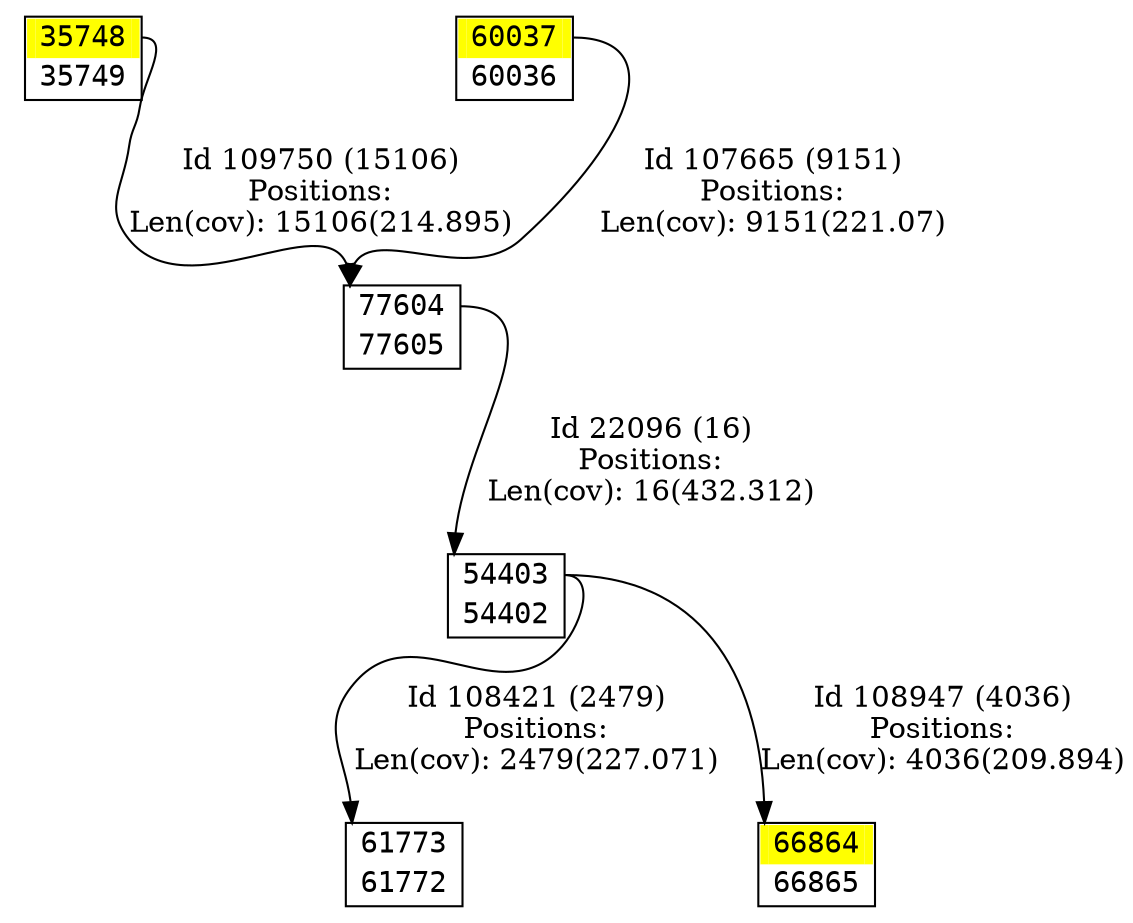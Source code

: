 digraph graph_picture {
node[fontname=<Courier> ,penwidth=<1.8> ,shape=<plaintext> ]
vertex_35748_35749[label=<<TABLE BORDER="1" CELLSPACING="0" >
<TR><TD BORDER="0" PORT = "port_35748_in" color="yellow" bgcolor="yellow" ></TD><TD BORDER="0" color="yellow" bgcolor="yellow" >35748</TD><TD BORDER="0" PORT = "port_35748_out" color="yellow" bgcolor="yellow" ></TD></TR>
<TR><TD BORDER="0" PORT = "port_35749_out" color="white" bgcolor="white" ></TD><TD BORDER="0" color="white" bgcolor="white" >35749</TD><TD BORDER="0" PORT = "port_35749_in" color="white" bgcolor="white" ></TD></TR>
</TABLE>> ,color=<black> ,URL=</vertex/35748.svg> ]
vertex_54402_54403[label=<<TABLE BORDER="1" CELLSPACING="0" >
<TR><TD BORDER="0" PORT = "port_54403_in" color="white" bgcolor="white" ></TD><TD BORDER="0" color="white" bgcolor="white" >54403</TD><TD BORDER="0" PORT = "port_54403_out" color="white" bgcolor="white" ></TD></TR>
<TR><TD BORDER="0" PORT = "port_54402_out" color="white" bgcolor="white" ></TD><TD BORDER="0" color="white" bgcolor="white" >54402</TD><TD BORDER="0" PORT = "port_54402_in" color="white" bgcolor="white" ></TD></TR>
</TABLE>> ,color=<black> ,URL=</vertex/54403.svg> ]
vertex_60036_60037[label=<<TABLE BORDER="1" CELLSPACING="0" >
<TR><TD BORDER="0" PORT = "port_60037_in" color="yellow" bgcolor="yellow" ></TD><TD BORDER="0" color="yellow" bgcolor="yellow" >60037</TD><TD BORDER="0" PORT = "port_60037_out" color="yellow" bgcolor="yellow" ></TD></TR>
<TR><TD BORDER="0" PORT = "port_60036_out" color="white" bgcolor="white" ></TD><TD BORDER="0" color="white" bgcolor="white" >60036</TD><TD BORDER="0" PORT = "port_60036_in" color="white" bgcolor="white" ></TD></TR>
</TABLE>> ,color=<black> ,URL=</vertex/60037.svg> ]
vertex_61772_61773[label=<<TABLE BORDER="1" CELLSPACING="0" >
<TR><TD BORDER="0" PORT = "port_61773_in" color="white" bgcolor="white" ></TD><TD BORDER="0" color="white" bgcolor="white" >61773</TD><TD BORDER="0" PORT = "port_61773_out" color="white" bgcolor="white" ></TD></TR>
<TR><TD BORDER="0" PORT = "port_61772_out" color="white" bgcolor="white" ></TD><TD BORDER="0" color="white" bgcolor="white" >61772</TD><TD BORDER="0" PORT = "port_61772_in" color="white" bgcolor="white" ></TD></TR>
</TABLE>> ,color=<black> ,URL=</vertex/61773.svg> ]
vertex_66864_66865[label=<<TABLE BORDER="1" CELLSPACING="0" >
<TR><TD BORDER="0" PORT = "port_66864_in" color="yellow" bgcolor="yellow" ></TD><TD BORDER="0" color="yellow" bgcolor="yellow" >66864</TD><TD BORDER="0" PORT = "port_66864_out" color="yellow" bgcolor="yellow" ></TD></TR>
<TR><TD BORDER="0" PORT = "port_66865_out" color="white" bgcolor="white" ></TD><TD BORDER="0" color="white" bgcolor="white" >66865</TD><TD BORDER="0" PORT = "port_66865_in" color="white" bgcolor="white" ></TD></TR>
</TABLE>> ,color=<black> ,URL=</vertex/66864.svg> ]
vertex_77604_77605[label=<<TABLE BORDER="1" CELLSPACING="0" >
<TR><TD BORDER="0" PORT = "port_77604_in" color="white" bgcolor="white" ></TD><TD BORDER="0" color="white" bgcolor="white" >77604</TD><TD BORDER="0" PORT = "port_77604_out" color="white" bgcolor="white" ></TD></TR>
<TR><TD BORDER="0" PORT = "port_77605_out" color="white" bgcolor="white" ></TD><TD BORDER="0" color="white" bgcolor="white" >77605</TD><TD BORDER="0" PORT = "port_77605_in" color="white" bgcolor="white" ></TD></TR>
</TABLE>> ,color=<black> ,URL=</vertex/77604.svg> ]
vertex_77604_77605:port_77604_out->vertex_54402_54403:port_54403_in[label="Id 22096 (16)\nPositions:\nLen(cov): 16(432.312)" ,color=<black> ]
vertex_60036_60037:port_60037_out->vertex_77604_77605:port_77604_in[label="Id 107665 (9151)\nPositions:\nLen(cov): 9151(221.07)" ,color=<black> ]
vertex_54402_54403:port_54403_out->vertex_61772_61773:port_61773_in[label="Id 108421 (2479)\nPositions:\nLen(cov): 2479(227.071)" ,color=<black> ]
vertex_54402_54403:port_54403_out->vertex_66864_66865:port_66864_in[label="Id 108947 (4036)\nPositions:\nLen(cov): 4036(209.894)" ,color=<black> ]
vertex_35748_35749:port_35748_out->vertex_77604_77605:port_77604_in[label="Id 109750 (15106)\nPositions:\nLen(cov): 15106(214.895)" ,color=<black> ]
}

